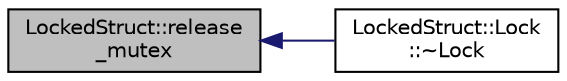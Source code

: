 digraph "LockedStruct::release_mutex"
{
  edge [fontname="Helvetica",fontsize="10",labelfontname="Helvetica",labelfontsize="10"];
  node [fontname="Helvetica",fontsize="10",shape=record];
  rankdir="LR";
  Node82 [label="LockedStruct::release\l_mutex",height=0.2,width=0.4,color="black", fillcolor="grey75", style="filled", fontcolor="black"];
  Node82 -> Node83 [dir="back",color="midnightblue",fontsize="10",style="solid",fontname="Helvetica"];
  Node83 [label="LockedStruct::Lock\l::~Lock",height=0.2,width=0.4,color="black", fillcolor="white", style="filled",URL="$struct_locked_struct_1_1_lock.html#a3f3c2bc84e980436a43a78ce1618eecb"];
}
